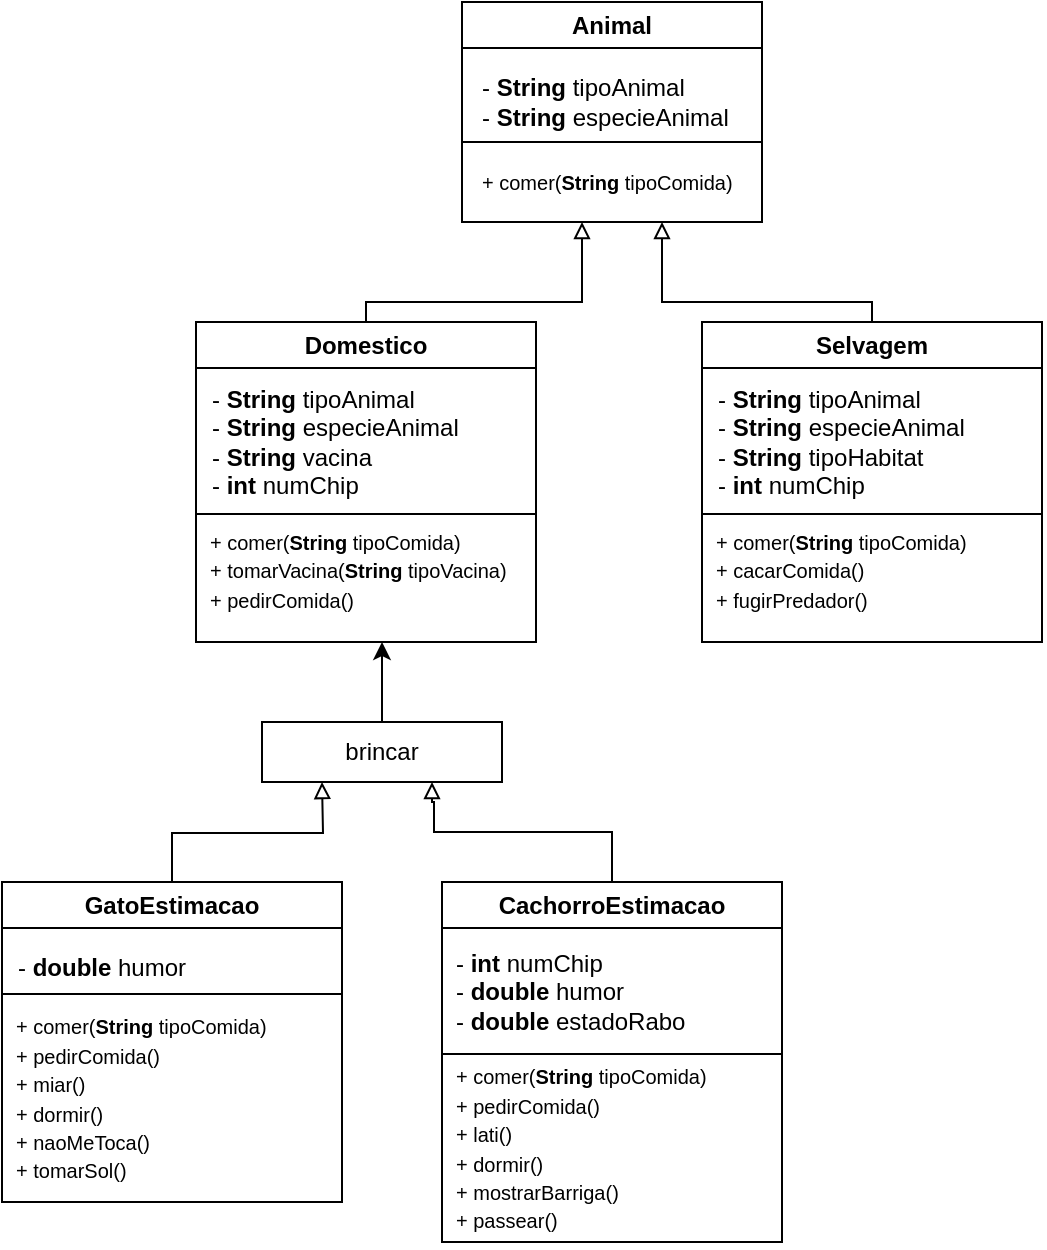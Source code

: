 <mxfile version="21.3.8" type="github">
  <diagram name="Page-1" id="NosOBeBRORzggEyvNphH">
    <mxGraphModel dx="548" dy="319" grid="1" gridSize="10" guides="1" tooltips="1" connect="1" arrows="1" fold="1" page="1" pageScale="1" pageWidth="827" pageHeight="1169" math="0" shadow="0">
      <root>
        <mxCell id="0" />
        <mxCell id="1" parent="0" />
        <mxCell id="e4buspF491HjGyTyYgJ6-1" value="Animal" style="swimlane;whiteSpace=wrap;html=1;" vertex="1" parent="1">
          <mxGeometry x="280" y="40" width="150" height="110" as="geometry" />
        </mxCell>
        <mxCell id="e4buspF491HjGyTyYgJ6-7" value="- &lt;b&gt;String&lt;/b&gt; tipoAnimal&lt;br&gt;- &lt;b&gt;String&lt;/b&gt; especieAnimal" style="text;html=1;align=left;verticalAlign=middle;resizable=0;points=[];autosize=1;strokeColor=none;fillColor=none;" vertex="1" parent="e4buspF491HjGyTyYgJ6-1">
          <mxGeometry x="8" y="30" width="150" height="40" as="geometry" />
        </mxCell>
        <mxCell id="e4buspF491HjGyTyYgJ6-9" value="&lt;font style=&quot;font-size: 10px;&quot;&gt;+ comer(&lt;b&gt;String&lt;/b&gt; tipoComida)&lt;/font&gt;" style="text;html=1;align=left;verticalAlign=middle;resizable=0;points=[];autosize=1;strokeColor=none;fillColor=none;" vertex="1" parent="e4buspF491HjGyTyYgJ6-1">
          <mxGeometry x="8" y="75" width="150" height="30" as="geometry" />
        </mxCell>
        <mxCell id="e4buspF491HjGyTyYgJ6-24" style="edgeStyle=orthogonalEdgeStyle;rounded=0;orthogonalLoop=1;jettySize=auto;html=1;endArrow=block;endFill=0;" edge="1" parent="1" source="e4buspF491HjGyTyYgJ6-2">
          <mxGeometry relative="1" as="geometry">
            <mxPoint x="340" y="150" as="targetPoint" />
            <Array as="points">
              <mxPoint x="232" y="190" />
              <mxPoint x="340" y="190" />
            </Array>
          </mxGeometry>
        </mxCell>
        <mxCell id="e4buspF491HjGyTyYgJ6-2" value="Domestico" style="swimlane;whiteSpace=wrap;html=1;" vertex="1" parent="1">
          <mxGeometry x="147" y="200" width="170" height="160" as="geometry" />
        </mxCell>
        <mxCell id="e4buspF491HjGyTyYgJ6-10" value="- &lt;b&gt;String&lt;/b&gt; tipoAnimal&lt;br&gt;- &lt;b&gt;String&lt;/b&gt; especieAnimal&lt;br&gt;- &lt;b&gt;String &lt;/b&gt;vacina&lt;br&gt;- &lt;b&gt;int &lt;/b&gt;numChip" style="text;html=1;align=left;verticalAlign=middle;resizable=0;points=[];autosize=1;strokeColor=none;fillColor=none;" vertex="1" parent="e4buspF491HjGyTyYgJ6-2">
          <mxGeometry x="6" y="25" width="150" height="70" as="geometry" />
        </mxCell>
        <mxCell id="e4buspF491HjGyTyYgJ6-11" value="&lt;font style=&quot;font-size: 10px;&quot;&gt;+ comer(&lt;b&gt;String&lt;/b&gt; tipoComida)&lt;br&gt;+ tomarVacina(&lt;b&gt;String &lt;/b&gt;tipoVacina)&lt;br&gt;+ pedirComida()&lt;br&gt;&lt;/font&gt;" style="text;html=1;align=left;verticalAlign=middle;resizable=0;points=[];autosize=1;strokeColor=none;fillColor=none;" vertex="1" parent="e4buspF491HjGyTyYgJ6-2">
          <mxGeometry x="5" y="94" width="170" height="60" as="geometry" />
        </mxCell>
        <mxCell id="e4buspF491HjGyTyYgJ6-12" value="" style="endArrow=none;html=1;rounded=0;" edge="1" parent="e4buspF491HjGyTyYgJ6-2">
          <mxGeometry width="50" height="50" relative="1" as="geometry">
            <mxPoint y="96" as="sourcePoint" />
            <mxPoint x="170" y="96" as="targetPoint" />
          </mxGeometry>
        </mxCell>
        <mxCell id="e4buspF491HjGyTyYgJ6-23" style="edgeStyle=orthogonalEdgeStyle;rounded=0;orthogonalLoop=1;jettySize=auto;html=1;endArrow=block;endFill=0;" edge="1" parent="1" source="e4buspF491HjGyTyYgJ6-3">
          <mxGeometry relative="1" as="geometry">
            <mxPoint x="380" y="150" as="targetPoint" />
            <Array as="points">
              <mxPoint x="485" y="190" />
              <mxPoint x="380" y="190" />
            </Array>
          </mxGeometry>
        </mxCell>
        <mxCell id="e4buspF491HjGyTyYgJ6-3" value="Selvagem" style="swimlane;whiteSpace=wrap;html=1;" vertex="1" parent="1">
          <mxGeometry x="400" y="200" width="170" height="160" as="geometry" />
        </mxCell>
        <mxCell id="e4buspF491HjGyTyYgJ6-25" style="edgeStyle=orthogonalEdgeStyle;rounded=0;orthogonalLoop=1;jettySize=auto;html=1;endArrow=block;endFill=0;" edge="1" parent="1" source="e4buspF491HjGyTyYgJ6-4">
          <mxGeometry relative="1" as="geometry">
            <mxPoint x="210" y="430" as="targetPoint" />
          </mxGeometry>
        </mxCell>
        <mxCell id="e4buspF491HjGyTyYgJ6-4" value="GatoEstimacao" style="swimlane;whiteSpace=wrap;html=1;startSize=23;" vertex="1" parent="1">
          <mxGeometry x="50" y="480" width="170" height="160" as="geometry" />
        </mxCell>
        <mxCell id="e4buspF491HjGyTyYgJ6-17" value="-&amp;nbsp;&lt;b&gt;double&lt;/b&gt; humor" style="text;html=1;align=left;verticalAlign=middle;resizable=0;points=[];autosize=1;strokeColor=none;fillColor=none;" vertex="1" parent="e4buspF491HjGyTyYgJ6-4">
          <mxGeometry x="6" y="28" width="110" height="30" as="geometry" />
        </mxCell>
        <mxCell id="e4buspF491HjGyTyYgJ6-18" value="&lt;font style=&quot;font-size: 10px;&quot;&gt;+ comer(&lt;b&gt;String&lt;/b&gt; tipoComida)&lt;br&gt;+ pedirComida()&lt;br&gt;+ miar()&lt;br&gt;+ dormir()&lt;br&gt;+ naoMeToca()&lt;br&gt;+ tomarSol()&lt;br&gt;&lt;/font&gt;" style="text;html=1;align=left;verticalAlign=middle;resizable=0;points=[];autosize=1;strokeColor=none;fillColor=none;" vertex="1" parent="e4buspF491HjGyTyYgJ6-4">
          <mxGeometry x="5" y="58" width="150" height="100" as="geometry" />
        </mxCell>
        <mxCell id="e4buspF491HjGyTyYgJ6-19" value="" style="endArrow=none;html=1;rounded=0;" edge="1" parent="e4buspF491HjGyTyYgJ6-4">
          <mxGeometry width="50" height="50" relative="1" as="geometry">
            <mxPoint y="56" as="sourcePoint" />
            <mxPoint x="170" y="56" as="targetPoint" />
          </mxGeometry>
        </mxCell>
        <mxCell id="e4buspF491HjGyTyYgJ6-21" value="&lt;font style=&quot;font-size: 10px;&quot;&gt;+ comer(&lt;b&gt;String&lt;/b&gt; tipoComida)&lt;br&gt;+ pedirComida()&lt;br&gt;+ lati()&lt;br&gt;+ dormir()&lt;br&gt;+ mostrarBarriga()&lt;br&gt;+ passear()&lt;br&gt;&lt;/font&gt;" style="text;html=1;align=left;verticalAlign=middle;resizable=0;points=[];autosize=1;strokeColor=none;fillColor=none;" vertex="1" parent="e4buspF491HjGyTyYgJ6-4">
          <mxGeometry x="225" y="83" width="150" height="100" as="geometry" />
        </mxCell>
        <mxCell id="e4buspF491HjGyTyYgJ6-22" value="" style="endArrow=none;html=1;rounded=0;" edge="1" parent="e4buspF491HjGyTyYgJ6-4">
          <mxGeometry width="50" height="50" relative="1" as="geometry">
            <mxPoint x="220" y="86" as="sourcePoint" />
            <mxPoint x="390" y="86" as="targetPoint" />
          </mxGeometry>
        </mxCell>
        <mxCell id="e4buspF491HjGyTyYgJ6-26" style="edgeStyle=orthogonalEdgeStyle;rounded=0;orthogonalLoop=1;jettySize=auto;html=1;endArrow=block;endFill=0;" edge="1" parent="1" source="e4buspF491HjGyTyYgJ6-5">
          <mxGeometry relative="1" as="geometry">
            <mxPoint x="265" y="430" as="targetPoint" />
            <Array as="points">
              <mxPoint x="355" y="455" />
              <mxPoint x="266" y="455" />
              <mxPoint x="266" y="440" />
              <mxPoint x="265" y="440" />
            </Array>
          </mxGeometry>
        </mxCell>
        <mxCell id="e4buspF491HjGyTyYgJ6-5" value="CachorroEstimacao" style="swimlane;whiteSpace=wrap;html=1;" vertex="1" parent="1">
          <mxGeometry x="270" y="480" width="170" height="180" as="geometry" />
        </mxCell>
        <mxCell id="e4buspF491HjGyTyYgJ6-20" value="- &lt;b&gt;int &lt;/b&gt;numChip&lt;br&gt;- &lt;b&gt;double&lt;/b&gt; humor&lt;br&gt;- &lt;b&gt;double&lt;/b&gt;&amp;nbsp;estadoRabo" style="text;html=1;align=left;verticalAlign=middle;resizable=0;points=[];autosize=1;strokeColor=none;fillColor=none;" vertex="1" parent="e4buspF491HjGyTyYgJ6-5">
          <mxGeometry x="5" y="25" width="140" height="60" as="geometry" />
        </mxCell>
        <mxCell id="e4buspF491HjGyTyYgJ6-8" value="" style="endArrow=none;html=1;rounded=0;" edge="1" parent="1">
          <mxGeometry width="50" height="50" relative="1" as="geometry">
            <mxPoint x="280" y="110" as="sourcePoint" />
            <mxPoint x="430" y="110" as="targetPoint" />
          </mxGeometry>
        </mxCell>
        <mxCell id="e4buspF491HjGyTyYgJ6-14" value="- &lt;b&gt;String&lt;/b&gt; tipoAnimal&lt;br&gt;- &lt;b&gt;String&lt;/b&gt; especieAnimal&lt;br&gt;- &lt;b&gt;String &lt;/b&gt;tipoHabitat&lt;br&gt;- &lt;b&gt;int &lt;/b&gt;numChip" style="text;html=1;align=left;verticalAlign=middle;resizable=0;points=[];autosize=1;strokeColor=none;fillColor=none;" vertex="1" parent="1">
          <mxGeometry x="406" y="225" width="150" height="70" as="geometry" />
        </mxCell>
        <mxCell id="e4buspF491HjGyTyYgJ6-15" value="&lt;font style=&quot;font-size: 10px;&quot;&gt;+ comer(&lt;b&gt;String&lt;/b&gt; tipoComida)&lt;br&gt;+ cacarComida()&lt;br&gt;+ fugirPredador()&lt;br&gt;&lt;/font&gt;" style="text;html=1;align=left;verticalAlign=middle;resizable=0;points=[];autosize=1;strokeColor=none;fillColor=none;" vertex="1" parent="1">
          <mxGeometry x="405" y="294" width="150" height="60" as="geometry" />
        </mxCell>
        <mxCell id="e4buspF491HjGyTyYgJ6-16" value="" style="endArrow=none;html=1;rounded=0;" edge="1" parent="1">
          <mxGeometry width="50" height="50" relative="1" as="geometry">
            <mxPoint x="400" y="296" as="sourcePoint" />
            <mxPoint x="570" y="296" as="targetPoint" />
          </mxGeometry>
        </mxCell>
        <mxCell id="e4buspF491HjGyTyYgJ6-28" style="edgeStyle=orthogonalEdgeStyle;rounded=0;orthogonalLoop=1;jettySize=auto;html=1;" edge="1" parent="1" source="e4buspF491HjGyTyYgJ6-27">
          <mxGeometry relative="1" as="geometry">
            <mxPoint x="240" y="360" as="targetPoint" />
          </mxGeometry>
        </mxCell>
        <mxCell id="e4buspF491HjGyTyYgJ6-27" value="brincar" style="rounded=0;whiteSpace=wrap;html=1;" vertex="1" parent="1">
          <mxGeometry x="180" y="400" width="120" height="30" as="geometry" />
        </mxCell>
      </root>
    </mxGraphModel>
  </diagram>
</mxfile>
